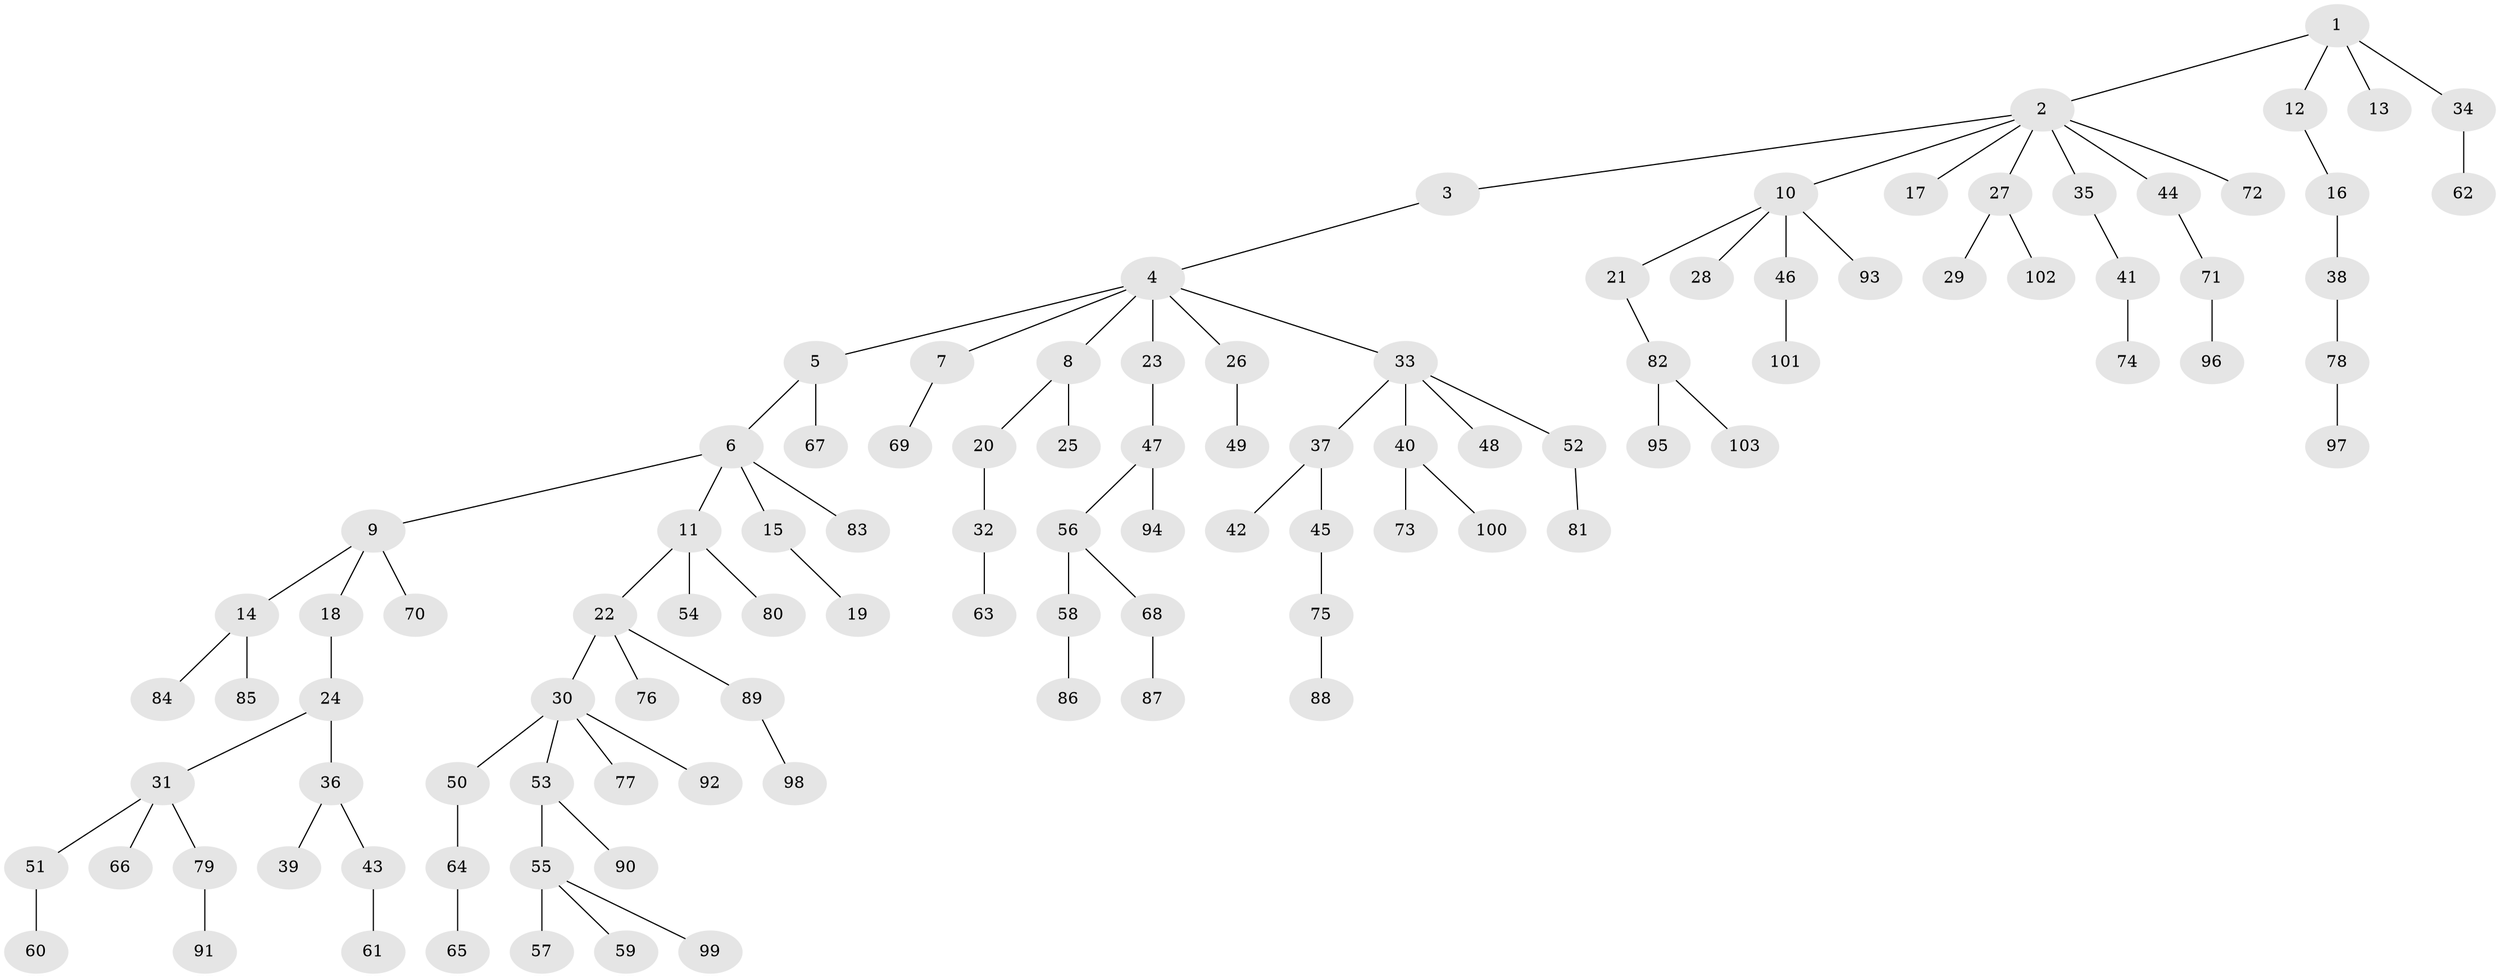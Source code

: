 // Generated by graph-tools (version 1.1) at 2025/15/03/09/25 04:15:37]
// undirected, 103 vertices, 102 edges
graph export_dot {
graph [start="1"]
  node [color=gray90,style=filled];
  1;
  2;
  3;
  4;
  5;
  6;
  7;
  8;
  9;
  10;
  11;
  12;
  13;
  14;
  15;
  16;
  17;
  18;
  19;
  20;
  21;
  22;
  23;
  24;
  25;
  26;
  27;
  28;
  29;
  30;
  31;
  32;
  33;
  34;
  35;
  36;
  37;
  38;
  39;
  40;
  41;
  42;
  43;
  44;
  45;
  46;
  47;
  48;
  49;
  50;
  51;
  52;
  53;
  54;
  55;
  56;
  57;
  58;
  59;
  60;
  61;
  62;
  63;
  64;
  65;
  66;
  67;
  68;
  69;
  70;
  71;
  72;
  73;
  74;
  75;
  76;
  77;
  78;
  79;
  80;
  81;
  82;
  83;
  84;
  85;
  86;
  87;
  88;
  89;
  90;
  91;
  92;
  93;
  94;
  95;
  96;
  97;
  98;
  99;
  100;
  101;
  102;
  103;
  1 -- 2;
  1 -- 12;
  1 -- 13;
  1 -- 34;
  2 -- 3;
  2 -- 10;
  2 -- 17;
  2 -- 27;
  2 -- 35;
  2 -- 44;
  2 -- 72;
  3 -- 4;
  4 -- 5;
  4 -- 7;
  4 -- 8;
  4 -- 23;
  4 -- 26;
  4 -- 33;
  5 -- 6;
  5 -- 67;
  6 -- 9;
  6 -- 11;
  6 -- 15;
  6 -- 83;
  7 -- 69;
  8 -- 20;
  8 -- 25;
  9 -- 14;
  9 -- 18;
  9 -- 70;
  10 -- 21;
  10 -- 28;
  10 -- 46;
  10 -- 93;
  11 -- 22;
  11 -- 54;
  11 -- 80;
  12 -- 16;
  14 -- 84;
  14 -- 85;
  15 -- 19;
  16 -- 38;
  18 -- 24;
  20 -- 32;
  21 -- 82;
  22 -- 30;
  22 -- 76;
  22 -- 89;
  23 -- 47;
  24 -- 31;
  24 -- 36;
  26 -- 49;
  27 -- 29;
  27 -- 102;
  30 -- 50;
  30 -- 53;
  30 -- 77;
  30 -- 92;
  31 -- 51;
  31 -- 66;
  31 -- 79;
  32 -- 63;
  33 -- 37;
  33 -- 40;
  33 -- 48;
  33 -- 52;
  34 -- 62;
  35 -- 41;
  36 -- 39;
  36 -- 43;
  37 -- 42;
  37 -- 45;
  38 -- 78;
  40 -- 73;
  40 -- 100;
  41 -- 74;
  43 -- 61;
  44 -- 71;
  45 -- 75;
  46 -- 101;
  47 -- 56;
  47 -- 94;
  50 -- 64;
  51 -- 60;
  52 -- 81;
  53 -- 55;
  53 -- 90;
  55 -- 57;
  55 -- 59;
  55 -- 99;
  56 -- 58;
  56 -- 68;
  58 -- 86;
  64 -- 65;
  68 -- 87;
  71 -- 96;
  75 -- 88;
  78 -- 97;
  79 -- 91;
  82 -- 95;
  82 -- 103;
  89 -- 98;
}
